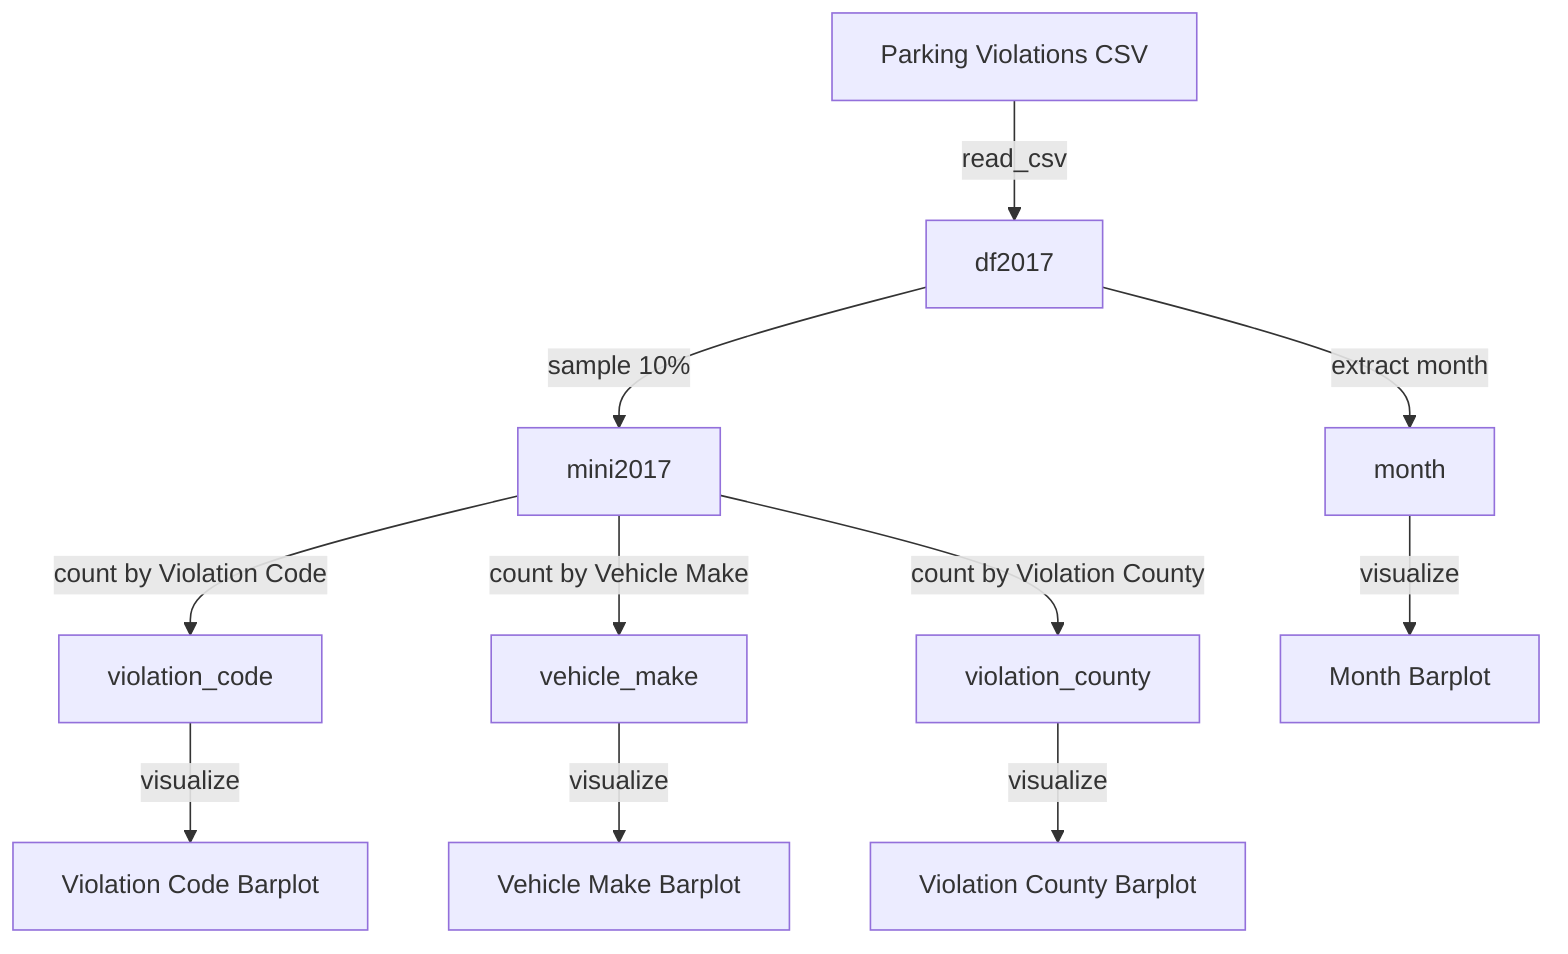flowchart TD
    %% Data Source
    A[Parking Violations CSV] -->|read_csv| B[df2017]
    
    %% Data Sampling
    B[df2017] -->|sample 10%| C[mini2017]
    
    %% Date Extraction
    B[df2017] -->|extract month| D[month]
    
    %% Data Transformations
    C[mini2017] -->|count by Violation Code| E[violation_code]
    C[mini2017] -->|count by Vehicle Make| F[vehicle_make]
    C[mini2017] -->|count by Violation County| G[violation_county]
    
    %% Visualizations
    D[month] -->|visualize| H[Month Barplot]
    E[violation_code] -->|visualize| I[Violation Code Barplot]
    F[vehicle_make] -->|visualize| J[Vehicle Make Barplot]
    G[violation_county] -->|visualize| K[Violation County Barplot]
